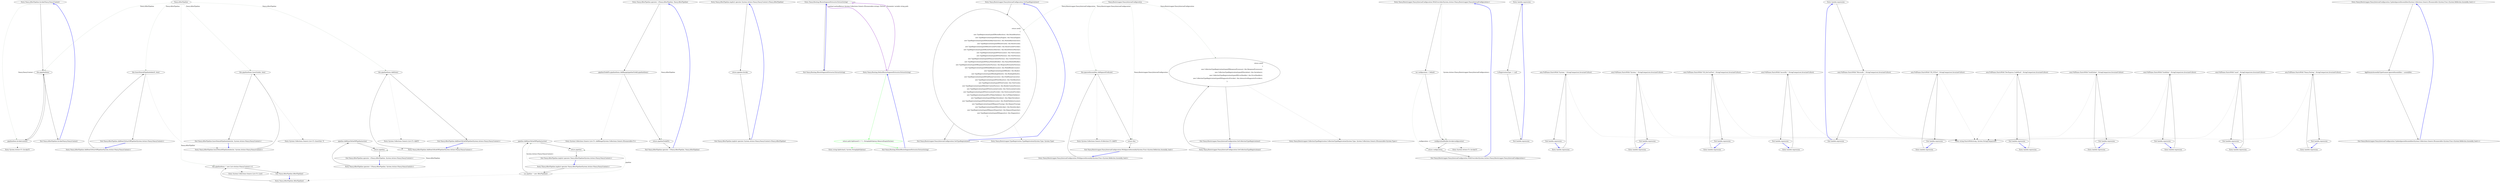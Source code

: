 digraph  {
m0_22 [label="Entry Nancy.AfterPipeline.Invoke(Nancy.NancyContext)", span="65-65", cluster="Nancy.AfterPipeline.Invoke(Nancy.NancyContext)", file="DefaultRoutePatternMatcher.cs"];
m0_23 [label="this.pipelineItems", span="67-67", cluster="Nancy.AfterPipeline.Invoke(Nancy.NancyContext)", file="DefaultRoutePatternMatcher.cs"];
m0_24 [label="pipelineItem.Invoke(context)", span="69-69", cluster="Nancy.AfterPipeline.Invoke(Nancy.NancyContext)", file="DefaultRoutePatternMatcher.cs"];
m0_25 [label="Exit Nancy.AfterPipeline.Invoke(Nancy.NancyContext)", span="65-65", cluster="Nancy.AfterPipeline.Invoke(Nancy.NancyContext)", file="DefaultRoutePatternMatcher.cs"];
m0_3 [label="Entry System.Collections.Generic.List<T>.List()", span="0-0", cluster="System.Collections.Generic.List<T>.List()", file="DefaultRoutePatternMatcher.cs"];
m0_33 [label="Entry System.Collections.Generic.List<T>.Add(T)", span="0-0", cluster="System.Collections.Generic.List<T>.Add(T)", file="DefaultRoutePatternMatcher.cs"];
m0_30 [label="Entry Nancy.AfterPipeline.InsertItemAtPipelineIndex(int, System.Action<Nancy.NancyContext>)", span="96-96", cluster="Nancy.AfterPipeline.InsertItemAtPipelineIndex(int, System.Action<Nancy.NancyContext>)", file="DefaultRoutePatternMatcher.cs"];
m0_34 [label="this.pipelineItems.Insert(index, item)", span="98-98", cluster="Nancy.AfterPipeline.InsertItemAtPipelineIndex(int, System.Action<Nancy.NancyContext>)", file="DefaultRoutePatternMatcher.cs"];
m0_35 [label="Exit Nancy.AfterPipeline.InsertItemAtPipelineIndex(int, System.Action<Nancy.NancyContext>)", span="96-96", cluster="Nancy.AfterPipeline.InsertItemAtPipelineIndex(int, System.Action<Nancy.NancyContext>)", file="DefaultRoutePatternMatcher.cs"];
m0_36 [label="Entry System.Collections.Generic.List<T>.Insert(int, T)", span="0-0", cluster="System.Collections.Generic.List<T>.Insert(int, T)", file="DefaultRoutePatternMatcher.cs"];
m0_17 [label="Entry Nancy.AfterPipeline.operator +(Nancy.AfterPipeline, Nancy.AfterPipeline)", span="59-59", cluster="Nancy.AfterPipeline.operator +(Nancy.AfterPipeline, Nancy.AfterPipeline)", file="DefaultRoutePatternMatcher.cs"];
m0_18 [label="pipelineToAddTo.pipelineItems.AddRange(pipelineToAdd.pipelineItems)", span="61-61", cluster="Nancy.AfterPipeline.operator +(Nancy.AfterPipeline, Nancy.AfterPipeline)", file="DefaultRoutePatternMatcher.cs"];
m0_19 [label="return pipelineToAddTo;", span="62-62", cluster="Nancy.AfterPipeline.operator +(Nancy.AfterPipeline, Nancy.AfterPipeline)", file="DefaultRoutePatternMatcher.cs"];
m0_20 [label="Exit Nancy.AfterPipeline.operator +(Nancy.AfterPipeline, Nancy.AfterPipeline)", span="59-59", cluster="Nancy.AfterPipeline.operator +(Nancy.AfterPipeline, Nancy.AfterPipeline)", file="DefaultRoutePatternMatcher.cs"];
m0_12 [label="Entry Nancy.AfterPipeline.AddItemToEndOfPipeline(System.Action<Nancy.NancyContext>)", span="86-86", cluster="Nancy.AfterPipeline.AddItemToEndOfPipeline(System.Action<Nancy.NancyContext>)", file="DefaultRoutePatternMatcher.cs"];
m0_31 [label="this.pipelineItems.Add(item)", span="88-88", cluster="Nancy.AfterPipeline.AddItemToEndOfPipeline(System.Action<Nancy.NancyContext>)", file="DefaultRoutePatternMatcher.cs"];
m0_32 [label="Exit Nancy.AfterPipeline.AddItemToEndOfPipeline(System.Action<Nancy.NancyContext>)", span="86-86", cluster="Nancy.AfterPipeline.AddItemToEndOfPipeline(System.Action<Nancy.NancyContext>)", file="DefaultRoutePatternMatcher.cs"];
m0_13 [label="Entry Nancy.AfterPipeline.operator +(Nancy.AfterPipeline, System.Action<Nancy.NancyContext>)", span="53-53", cluster="Nancy.AfterPipeline.operator +(Nancy.AfterPipeline, System.Action<Nancy.NancyContext>)", file="DefaultRoutePatternMatcher.cs"];
m0_14 [label="pipeline.AddItemToEndOfPipeline(action)", span="55-55", cluster="Nancy.AfterPipeline.operator +(Nancy.AfterPipeline, System.Action<Nancy.NancyContext>)", file="DefaultRoutePatternMatcher.cs"];
m0_15 [label="return pipeline;", span="56-56", cluster="Nancy.AfterPipeline.operator +(Nancy.AfterPipeline, System.Action<Nancy.NancyContext>)", file="DefaultRoutePatternMatcher.cs"];
m0_16 [label="Exit Nancy.AfterPipeline.operator +(Nancy.AfterPipeline, System.Action<Nancy.NancyContext>)", span="53-53", cluster="Nancy.AfterPipeline.operator +(Nancy.AfterPipeline, System.Action<Nancy.NancyContext>)", file="DefaultRoutePatternMatcher.cs"];
m0_4 [label="Entry Nancy.AfterPipeline.implicit operator System.Action<Nancy.NancyContext>(Nancy.AfterPipeline)", span="41-41", cluster="Nancy.AfterPipeline.implicit operator System.Action<Nancy.NancyContext>(Nancy.AfterPipeline)", file="DefaultRoutePatternMatcher.cs"];
m0_5 [label="return pipeline.Invoke;", span="43-43", cluster="Nancy.AfterPipeline.implicit operator System.Action<Nancy.NancyContext>(Nancy.AfterPipeline)", file="DefaultRoutePatternMatcher.cs"];
m0_6 [label="Exit Nancy.AfterPipeline.implicit operator System.Action<Nancy.NancyContext>(Nancy.AfterPipeline)", span="41-41", cluster="Nancy.AfterPipeline.implicit operator System.Action<Nancy.NancyContext>(Nancy.AfterPipeline)", file="DefaultRoutePatternMatcher.cs"];
m0_26 [label="Entry System.Action<T>.Invoke(T)", span="0-0", cluster="System.Action<T>.Invoke(T)", file="DefaultRoutePatternMatcher.cs"];
m0_27 [label="Entry Nancy.AfterPipeline.AddItemToStartOfPipeline(System.Action<Nancy.NancyContext>)", span="77-77", cluster="Nancy.AfterPipeline.AddItemToStartOfPipeline(System.Action<Nancy.NancyContext>)", file="DefaultRoutePatternMatcher.cs"];
m0_28 [label="this.InsertItemAtPipelineIndex(0, item)", span="79-79", cluster="Nancy.AfterPipeline.AddItemToStartOfPipeline(System.Action<Nancy.NancyContext>)", file="DefaultRoutePatternMatcher.cs"];
m0_29 [label="Exit Nancy.AfterPipeline.AddItemToStartOfPipeline(System.Action<Nancy.NancyContext>)", span="77-77", cluster="Nancy.AfterPipeline.AddItemToStartOfPipeline(System.Action<Nancy.NancyContext>)", file="DefaultRoutePatternMatcher.cs"];
m0_0 [label="Entry Nancy.AfterPipeline.AfterPipeline()", span="25-25", cluster="Nancy.AfterPipeline.AfterPipeline()", file="DefaultRoutePatternMatcher.cs"];
m0_1 [label="this.pipelineItems = new List<Action<NancyContext>>()", span="27-27", cluster="Nancy.AfterPipeline.AfterPipeline()", file="DefaultRoutePatternMatcher.cs"];
m0_2 [label="Exit Nancy.AfterPipeline.AfterPipeline()", span="25-25", cluster="Nancy.AfterPipeline.AfterPipeline()", file="DefaultRoutePatternMatcher.cs"];
m0_7 [label="Entry Nancy.AfterPipeline.implicit operator Nancy.AfterPipeline(System.Action<Nancy.NancyContext>)", span="46-46", cluster="Nancy.AfterPipeline.implicit operator Nancy.AfterPipeline(System.Action<Nancy.NancyContext>)", file="DefaultRoutePatternMatcher.cs"];
m0_8 [label="var pipeline = new AfterPipeline()", span="48-48", cluster="Nancy.AfterPipeline.implicit operator Nancy.AfterPipeline(System.Action<Nancy.NancyContext>)", file="DefaultRoutePatternMatcher.cs"];
m0_9 [label="pipeline.AddItemToEndOfPipeline(action)", span="49-49", cluster="Nancy.AfterPipeline.implicit operator Nancy.AfterPipeline(System.Action<Nancy.NancyContext>)", file="DefaultRoutePatternMatcher.cs"];
m0_10 [label="return pipeline;", span="50-50", cluster="Nancy.AfterPipeline.implicit operator Nancy.AfterPipeline(System.Action<Nancy.NancyContext>)", file="DefaultRoutePatternMatcher.cs"];
m0_11 [label="Exit Nancy.AfterPipeline.implicit operator Nancy.AfterPipeline(System.Action<Nancy.NancyContext>)", span="46-46", cluster="Nancy.AfterPipeline.implicit operator Nancy.AfterPipeline(System.Action<Nancy.NancyContext>)", file="DefaultRoutePatternMatcher.cs"];
m0_21 [label="Entry System.Collections.Generic.List<T>.AddRange(System.Collections.Generic.IEnumerable<T>)", span="0-0", cluster="System.Collections.Generic.List<T>.AddRange(System.Collections.Generic.IEnumerable<T>)", file="DefaultRoutePatternMatcher.cs"];
m0_37 [label="Nancy.AfterPipeline", span="", file="DefaultRoutePatternMatcher.cs"];
m2_0 [label="Entry Nancy.Routing.IRouteSegmentExtractor.Extract(string)", span="15-15", cluster="Nancy.Routing.IRouteSegmentExtractor.Extract(string)", file="IRouteSegmentExtractor.cs"];
m2_1 [label="Exit Nancy.Routing.IRouteSegmentExtractor.Extract(string)", span="15-15", cluster="Nancy.Routing.IRouteSegmentExtractor.Extract(string)", file="IRouteSegmentExtractor.cs"];
m2_2 [label="Entry Nancy.Routing.DefaultRouteSegmentExtractor.Extract(string)", span="28-28", cluster="Nancy.Routing.DefaultRouteSegmentExtractor.Extract(string)", file="IRouteSegmentExtractor.cs"];
m2_3 [label="return path.Split(new[] { '/' }, StringSplitOptions.RemoveEmptyEntries);", span="30-30", cluster="Nancy.Routing.DefaultRouteSegmentExtractor.Extract(string)", color=green, community=0, file="IRouteSegmentExtractor.cs"];
m2_4 [label="Exit Nancy.Routing.DefaultRouteSegmentExtractor.Extract(string)", span="28-28", cluster="Nancy.Routing.DefaultRouteSegmentExtractor.Extract(string)", file="IRouteSegmentExtractor.cs"];
m2_5 [label="Entry string.Split(char[], System.StringSplitOptions)", span="0-0", cluster="string.Split(char[], System.StringSplitOptions)", file="IRouteSegmentExtractor.cs"];
m3_46 [label="Entry Nancy.Bootstrapper.NancyInternalConfiguration.GetTypeRegistations()", span="214-214", cluster="Nancy.Bootstrapper.NancyInternalConfiguration.GetTypeRegistations()", file="NancyInternalConfiguration.cs"];
m3_47 [label="return new[]\r\n            {\r\n                new TypeRegistration(typeof(IRouteResolver), this.RouteResolver),\r\n                new TypeRegistration(typeof(INancyEngine), this.NancyEngine),\r\n                new TypeRegistration(typeof(IModuleKeyGenerator), this.ModuleKeyGenerator),\r\n                new TypeRegistration(typeof(IRouteCache), this.RouteCache),\r\n                new TypeRegistration(typeof(IRouteCacheProvider), this.RouteCacheProvider),\r\n                new TypeRegistration(typeof(IRoutePatternMatcher), this.RoutePatternMatcher),\r\n                new TypeRegistration(typeof(IViewLocator), this.ViewLocator),\r\n                new TypeRegistration(typeof(IViewFactory), this.ViewFactory),\r\n                new TypeRegistration(typeof(INancyContextFactory), this.ContextFactory),\r\n                new TypeRegistration(typeof(INancyModuleBuilder), this.NancyModuleBuilder),\r\n                new TypeRegistration(typeof(IResponseFormatterFactory), this.ResponseFormatterFactory),\r\n                new TypeRegistration(typeof(IModelBinderLocator), this.ModelBinderLocator), \r\n                new TypeRegistration(typeof(IBinder), this.Binder), \r\n                new TypeRegistration(typeof(BindingDefaults), this.BindingDefaults), \r\n                new TypeRegistration(typeof(IFieldNameConverter), this.FieldNameConverter), \r\n                new TypeRegistration(typeof(IViewResolver), this.ViewResolver),\r\n                new TypeRegistration(typeof(IViewCache), this.ViewCache),\r\n                new TypeRegistration(typeof(IRenderContextFactory), this.RenderContextFactory),\r\n                new TypeRegistration(typeof(IViewLocationCache), this.ViewLocationCache),\r\n                new TypeRegistration(typeof(IViewLocationProvider), this.ViewLocationProvider),\r\n                new TypeRegistration(typeof(ICsrfTokenValidator), this.CsrfTokenValidator), \r\n                new TypeRegistration(typeof(IObjectSerializer), this.ObjectSerializer), \r\n                new TypeRegistration(typeof(IModelValidatorLocator), this.ModelValidatorLocator),\r\n                new TypeRegistration(typeof(IRequestTracing), this.RequestTracing),\r\n                new TypeRegistration(typeof(IRouteInvoker), this.RouteInvoker),\r\n                new TypeRegistration(typeof(IRequestDispatcher), this.RequestDispatcher),\r\n                new TypeRegistration(typeof(IDiagnostics), this.Diagnostics), \r\n            };", span="216-245", cluster="Nancy.Bootstrapper.NancyInternalConfiguration.GetTypeRegistations()", file="NancyInternalConfiguration.cs"];
m3_48 [label="Exit Nancy.Bootstrapper.NancyInternalConfiguration.GetTypeRegistations()", span="214-214", cluster="Nancy.Bootstrapper.NancyInternalConfiguration.GetTypeRegistations()", file="NancyInternalConfiguration.cs"];
m3_58 [label="Entry System.Collections.Generic.ICollection<T>.Add(T)", span="0-0", cluster="System.Collections.Generic.ICollection<T>.Add(T)", file="NancyInternalConfiguration.cs"];
m3_54 [label="Entry Nancy.Bootstrapper.NancyInternalConfiguration.WithIgnoredAssembly(System.Func<System.Reflection.Assembly, bool>)", span="268-268", cluster="Nancy.Bootstrapper.NancyInternalConfiguration.WithIgnoredAssembly(System.Func<System.Reflection.Assembly, bool>)", file="NancyInternalConfiguration.cs"];
m3_55 [label="this.ignoredAssemblies.Add(ignorePredicate)", span="270-270", cluster="Nancy.Bootstrapper.NancyInternalConfiguration.WithIgnoredAssembly(System.Func<System.Reflection.Assembly, bool>)", file="NancyInternalConfiguration.cs"];
m3_56 [label="return this;", span="272-272", cluster="Nancy.Bootstrapper.NancyInternalConfiguration.WithIgnoredAssembly(System.Func<System.Reflection.Assembly, bool>)", file="NancyInternalConfiguration.cs"];
m3_57 [label="Exit Nancy.Bootstrapper.NancyInternalConfiguration.WithIgnoredAssembly(System.Func<System.Reflection.Assembly, bool>)", span="268-268", cluster="Nancy.Bootstrapper.NancyInternalConfiguration.WithIgnoredAssembly(System.Func<System.Reflection.Assembly, bool>)", file="NancyInternalConfiguration.cs"];
m3_49 [label="Entry Nancy.Bootstrapper.TypeRegistration.TypeRegistration(System.Type, System.Type)", span="14-14", cluster="Nancy.Bootstrapper.TypeRegistration.TypeRegistration(System.Type, System.Type)", file="NancyInternalConfiguration.cs"];
m3_50 [label="Entry Nancy.Bootstrapper.NancyInternalConfiguration.GetCollectionTypeRegistrations()", span="252-252", cluster="Nancy.Bootstrapper.NancyInternalConfiguration.GetCollectionTypeRegistrations()", file="NancyInternalConfiguration.cs"];
m3_51 [label="return new[]\r\n            {\r\n                new CollectionTypeRegistration(typeof(IResponseProcessor), this.ResponseProcessors), \r\n                new CollectionTypeRegistration(typeof(ISerializer), this.Serializers), \r\n                new CollectionTypeRegistration(typeof(IErrorHandler), this.ErrorHandlers), \r\n                new CollectionTypeRegistration(typeof(IDiagnosticsProvider), this.InteractiveDiagnosticProviders), \r\n            };", span="254-260", cluster="Nancy.Bootstrapper.NancyInternalConfiguration.GetCollectionTypeRegistrations()", file="NancyInternalConfiguration.cs"];
m3_52 [label="Exit Nancy.Bootstrapper.NancyInternalConfiguration.GetCollectionTypeRegistrations()", span="252-252", cluster="Nancy.Bootstrapper.NancyInternalConfiguration.GetCollectionTypeRegistrations()", file="NancyInternalConfiguration.cs"];
m3_40 [label="Entry Nancy.Bootstrapper.NancyInternalConfiguration.WithOverrides(System.Action<Nancy.Bootstrapper.NancyInternalConfiguration>)", span="201-201", cluster="Nancy.Bootstrapper.NancyInternalConfiguration.WithOverrides(System.Action<Nancy.Bootstrapper.NancyInternalConfiguration>)", file="NancyInternalConfiguration.cs"];
m3_41 [label="var configuration = Default", span="203-203", cluster="Nancy.Bootstrapper.NancyInternalConfiguration.WithOverrides(System.Action<Nancy.Bootstrapper.NancyInternalConfiguration>)", file="NancyInternalConfiguration.cs"];
m3_42 [label="configurationBuilder.Invoke(configuration)", span="205-205", cluster="Nancy.Bootstrapper.NancyInternalConfiguration.WithOverrides(System.Action<Nancy.Bootstrapper.NancyInternalConfiguration>)", file="NancyInternalConfiguration.cs"];
m3_43 [label="return configuration;", span="207-207", cluster="Nancy.Bootstrapper.NancyInternalConfiguration.WithOverrides(System.Action<Nancy.Bootstrapper.NancyInternalConfiguration>)", file="NancyInternalConfiguration.cs"];
m3_44 [label="Exit Nancy.Bootstrapper.NancyInternalConfiguration.WithOverrides(System.Action<Nancy.Bootstrapper.NancyInternalConfiguration>)", span="201-201", cluster="Nancy.Bootstrapper.NancyInternalConfiguration.WithOverrides(System.Action<Nancy.Bootstrapper.NancyInternalConfiguration>)", file="NancyInternalConfiguration.cs"];
m3_53 [label="Entry Nancy.Bootstrapper.CollectionTypeRegistration.CollectionTypeRegistration(System.Type, System.Collections.Generic.IEnumerable<System.Type>)", span="19-19", cluster="Nancy.Bootstrapper.CollectionTypeRegistration.CollectionTypeRegistration(System.Type, System.Collections.Generic.IEnumerable<System.Type>)", file="NancyInternalConfiguration.cs"];
m3_45 [label="Entry System.Action<T>.Invoke(T)", span="0-0", cluster="System.Action<T>.Invoke(T)", file="NancyInternalConfiguration.cs"];
m3_37 [label="Entry lambda expression", span="187-187", cluster="lambda expression", file="NancyInternalConfiguration.cs"];
m3_0 [label="Entry lambda expression", span="35-35", cluster="lambda expression", file="NancyInternalConfiguration.cs"];
m3_1 [label="asm.FullName.StartsWith(''Microsoft.'', StringComparison.InvariantCulture)", span="35-35", cluster="lambda expression", file="NancyInternalConfiguration.cs"];
m3_2 [label="Exit lambda expression", span="35-35", cluster="lambda expression", file="NancyInternalConfiguration.cs"];
m3_4 [label="Entry lambda expression", span="36-36", cluster="lambda expression", file="NancyInternalConfiguration.cs"];
m3_5 [label="asm.FullName.StartsWith(''System.'', StringComparison.InvariantCulture)", span="36-36", cluster="lambda expression", file="NancyInternalConfiguration.cs"];
m3_6 [label="Exit lambda expression", span="36-36", cluster="lambda expression", file="NancyInternalConfiguration.cs"];
m3_7 [label="Entry lambda expression", span="37-37", cluster="lambda expression", file="NancyInternalConfiguration.cs"];
m3_8 [label="asm.FullName.StartsWith(''System,'', StringComparison.InvariantCulture)", span="37-37", cluster="lambda expression", file="NancyInternalConfiguration.cs"];
m3_9 [label="Exit lambda expression", span="37-37", cluster="lambda expression", file="NancyInternalConfiguration.cs"];
m3_10 [label="Entry lambda expression", span="38-38", cluster="lambda expression", file="NancyInternalConfiguration.cs"];
m3_11 [label="asm.FullName.StartsWith(''CR_ExtUnitTest'', StringComparison.InvariantCulture)", span="38-38", cluster="lambda expression", file="NancyInternalConfiguration.cs"];
m3_12 [label="Exit lambda expression", span="38-38", cluster="lambda expression", file="NancyInternalConfiguration.cs"];
m3_13 [label="Entry lambda expression", span="39-39", cluster="lambda expression", file="NancyInternalConfiguration.cs"];
m3_14 [label="asm.FullName.StartsWith(''mscorlib,'', StringComparison.InvariantCulture)", span="39-39", cluster="lambda expression", file="NancyInternalConfiguration.cs"];
m3_15 [label="Exit lambda expression", span="39-39", cluster="lambda expression", file="NancyInternalConfiguration.cs"];
m3_16 [label="Entry lambda expression", span="40-40", cluster="lambda expression", file="NancyInternalConfiguration.cs"];
m3_17 [label="asm.FullName.StartsWith(''CR_VSTest'', StringComparison.InvariantCulture)", span="40-40", cluster="lambda expression", file="NancyInternalConfiguration.cs"];
m3_18 [label="Exit lambda expression", span="40-40", cluster="lambda expression", file="NancyInternalConfiguration.cs"];
m3_19 [label="Entry lambda expression", span="41-41", cluster="lambda expression", file="NancyInternalConfiguration.cs"];
m3_20 [label="asm.FullName.StartsWith(''DevExpress.CodeRush'', StringComparison.InvariantCulture)", span="41-41", cluster="lambda expression", file="NancyInternalConfiguration.cs"];
m3_21 [label="Exit lambda expression", span="41-41", cluster="lambda expression", file="NancyInternalConfiguration.cs"];
m3_22 [label="Entry lambda expression", span="42-42", cluster="lambda expression", file="NancyInternalConfiguration.cs"];
m3_23 [label="asm.FullName.StartsWith(''IronPython'', StringComparison.InvariantCulture)", span="42-42", cluster="lambda expression", file="NancyInternalConfiguration.cs"];
m3_24 [label="Exit lambda expression", span="42-42", cluster="lambda expression", file="NancyInternalConfiguration.cs"];
m3_25 [label="Entry lambda expression", span="43-43", cluster="lambda expression", file="NancyInternalConfiguration.cs"];
m3_26 [label="asm.FullName.StartsWith(''IronRuby'', StringComparison.InvariantCulture)", span="43-43", cluster="lambda expression", file="NancyInternalConfiguration.cs"];
m3_27 [label="Exit lambda expression", span="43-43", cluster="lambda expression", file="NancyInternalConfiguration.cs"];
m3_28 [label="Entry lambda expression", span="44-44", cluster="lambda expression", file="NancyInternalConfiguration.cs"];
m3_29 [label="asm.FullName.StartsWith(''xunit'', StringComparison.InvariantCulture)", span="44-44", cluster="lambda expression", file="NancyInternalConfiguration.cs"];
m3_30 [label="Exit lambda expression", span="44-44", cluster="lambda expression", file="NancyInternalConfiguration.cs"];
m3_31 [label="Entry lambda expression", span="45-45", cluster="lambda expression", file="NancyInternalConfiguration.cs"];
m3_32 [label="asm.FullName.StartsWith(''Nancy.Testing'', StringComparison.InvariantCulture)", span="45-45", cluster="lambda expression", file="NancyInternalConfiguration.cs"];
m3_33 [label="Exit lambda expression", span="45-45", cluster="lambda expression", file="NancyInternalConfiguration.cs"];
m3_38 [label="tr.RegistrationType == null", span="187-187", cluster="lambda expression", file="NancyInternalConfiguration.cs"];
m3_39 [label="Exit lambda expression", span="187-187", cluster="lambda expression", file="NancyInternalConfiguration.cs"];
m3_34 [label="Entry Nancy.Bootstrapper.NancyInternalConfiguration.UpdateIgnoredAssemblies(System.Collections.Generic.IEnumerable<System.Func<System.Reflection.Assembly, bool>>)", span="173-173", cluster="Nancy.Bootstrapper.NancyInternalConfiguration.UpdateIgnoredAssemblies(System.Collections.Generic.IEnumerable<System.Func<System.Reflection.Assembly, bool>>)", file="NancyInternalConfiguration.cs"];
m3_35 [label="AppDomainAssemblyTypeScanner.IgnoredAssemblies = assemblies", span="175-175", cluster="Nancy.Bootstrapper.NancyInternalConfiguration.UpdateIgnoredAssemblies(System.Collections.Generic.IEnumerable<System.Func<System.Reflection.Assembly, bool>>)", file="NancyInternalConfiguration.cs"];
m3_36 [label="Exit Nancy.Bootstrapper.NancyInternalConfiguration.UpdateIgnoredAssemblies(System.Collections.Generic.IEnumerable<System.Func<System.Reflection.Assembly, bool>>)", span="173-173", cluster="Nancy.Bootstrapper.NancyInternalConfiguration.UpdateIgnoredAssemblies(System.Collections.Generic.IEnumerable<System.Func<System.Reflection.Assembly, bool>>)", file="NancyInternalConfiguration.cs"];
m3_3 [label="Entry string.StartsWith(string, System.StringComparison)", span="0-0", cluster="string.StartsWith(string, System.StringComparison)", file="NancyInternalConfiguration.cs"];
m3_59 [label="Nancy.Bootstrapper.NancyInternalConfiguration", span="", file="NancyInternalConfiguration.cs"];
m0_22 -> m0_23  [key=0, style=solid];
m0_22 -> m0_24  [key=1, style=dashed, color=darkseagreen4, label="Nancy.NancyContext"];
m0_23 -> m0_24  [key=0, style=solid];
m0_23 -> m0_25  [key=0, style=solid];
m0_24 -> m0_23  [key=0, style=solid];
m0_24 -> m0_26  [key=2, style=dotted];
m0_25 -> m0_22  [key=0, style=bold, color=blue];
m0_30 -> m0_34  [key=0, style=solid];
m0_34 -> m0_35  [key=0, style=solid];
m0_34 -> m0_36  [key=2, style=dotted];
m0_35 -> m0_30  [key=0, style=bold, color=blue];
m0_17 -> m0_18  [key=0, style=solid];
m0_17 -> m0_19  [key=1, style=dashed, color=darkseagreen4, label="Nancy.AfterPipeline"];
m0_18 -> m0_19  [key=0, style=solid];
m0_18 -> m0_21  [key=2, style=dotted];
m0_19 -> m0_20  [key=0, style=solid];
m0_20 -> m0_17  [key=0, style=bold, color=blue];
m0_12 -> m0_31  [key=0, style=solid];
m0_31 -> m0_32  [key=0, style=solid];
m0_31 -> m0_33  [key=2, style=dotted];
m0_32 -> m0_12  [key=0, style=bold, color=blue];
m0_13 -> m0_14  [key=0, style=solid];
m0_13 -> m0_15  [key=1, style=dashed, color=darkseagreen4, label="Nancy.AfterPipeline"];
m0_14 -> m0_15  [key=0, style=solid];
m0_14 -> m0_12  [key=2, style=dotted];
m0_15 -> m0_16  [key=0, style=solid];
m0_16 -> m0_13  [key=0, style=bold, color=blue];
m0_4 -> m0_5  [key=0, style=solid];
m0_5 -> m0_6  [key=0, style=solid];
m0_6 -> m0_4  [key=0, style=bold, color=blue];
m0_27 -> m0_28  [key=0, style=solid];
m0_28 -> m0_29  [key=0, style=solid];
m0_28 -> m0_30  [key=2, style=dotted];
m0_29 -> m0_27  [key=0, style=bold, color=blue];
m0_0 -> m0_1  [key=0, style=solid];
m0_1 -> m0_2  [key=0, style=solid];
m0_1 -> m0_3  [key=2, style=dotted];
m0_2 -> m0_0  [key=0, style=bold, color=blue];
m0_7 -> m0_8  [key=0, style=solid];
m0_7 -> m0_9  [key=1, style=dashed, color=darkseagreen4, label="System.Action<Nancy.NancyContext>"];
m0_8 -> m0_9  [key=0, style=solid];
m0_8 -> m0_0  [key=2, style=dotted];
m0_8 -> m0_10  [key=1, style=dashed, color=darkseagreen4, label=pipeline];
m0_9 -> m0_10  [key=0, style=solid];
m0_9 -> m0_12  [key=2, style=dotted];
m0_10 -> m0_11  [key=0, style=solid];
m0_11 -> m0_7  [key=0, style=bold, color=blue];
m0_37 -> m0_1  [key=1, style=dashed, color=darkseagreen4, label="Nancy.AfterPipeline"];
m0_37 -> m0_23  [key=1, style=dashed, color=darkseagreen4, label="Nancy.AfterPipeline"];
m0_37 -> m0_28  [key=1, style=dashed, color=darkseagreen4, label="Nancy.AfterPipeline"];
m0_37 -> m0_31  [key=1, style=dashed, color=darkseagreen4, label="Nancy.AfterPipeline"];
m0_37 -> m0_34  [key=1, style=dashed, color=darkseagreen4, label="Nancy.AfterPipeline"];
m2_0 -> m2_2  [key=3, color=darkorchid, style=bold, label="method methodReturn System.Collections.Generic.IEnumerable<string> Extract"];
m2_0 -> m2_1  [key=0, style=solid];
m2_1 -> m2_0  [key=0, style=bold, color=blue];
m2_2 -> m2_3  [key=0, style=solid, color=green];
m2_2 -> m2_0  [key=3, color=darkorchid, style=bold, label="Parameter variable string path"];
m2_3 -> m2_4  [key=0, style=solid, color=green];
m2_3 -> m2_5  [key=2, style=dotted, color=green];
m2_4 -> m2_2  [key=0, style=bold, color=blue];
m3_46 -> m3_47  [key=0, style=solid];
m3_47 -> m3_48  [key=0, style=solid];
m3_47 -> m3_49  [key=2, style=dotted];
m3_48 -> m3_46  [key=0, style=bold, color=blue];
m3_54 -> m3_55  [key=0, style=solid];
m3_55 -> m3_56  [key=0, style=solid];
m3_55 -> m3_58  [key=2, style=dotted];
m3_56 -> m3_57  [key=0, style=solid];
m3_57 -> m3_54  [key=0, style=bold, color=blue];
m3_50 -> m3_51  [key=0, style=solid];
m3_51 -> m3_52  [key=0, style=solid];
m3_51 -> m3_53  [key=2, style=dotted];
m3_52 -> m3_50  [key=0, style=bold, color=blue];
m3_40 -> m3_41  [key=0, style=solid];
m3_40 -> m3_42  [key=1, style=dashed, color=darkseagreen4, label="System.Action<Nancy.Bootstrapper.NancyInternalConfiguration>"];
m3_41 -> m3_42  [key=0, style=solid];
m3_41 -> m3_43  [key=1, style=dashed, color=darkseagreen4, label=configuration];
m3_42 -> m3_43  [key=0, style=solid];
m3_42 -> m3_45  [key=2, style=dotted];
m3_43 -> m3_44  [key=0, style=solid];
m3_44 -> m3_40  [key=0, style=bold, color=blue];
m3_37 -> m3_38  [key=0, style=solid];
m3_0 -> m3_1  [key=0, style=solid];
m3_1 -> m3_2  [key=0, style=solid];
m3_1 -> m3_3  [key=2, style=dotted];
m3_2 -> m3_0  [key=0, style=bold, color=blue];
m3_4 -> m3_5  [key=0, style=solid];
m3_5 -> m3_6  [key=0, style=solid];
m3_5 -> m3_3  [key=2, style=dotted];
m3_6 -> m3_4  [key=0, style=bold, color=blue];
m3_7 -> m3_8  [key=0, style=solid];
m3_8 -> m3_9  [key=0, style=solid];
m3_8 -> m3_3  [key=2, style=dotted];
m3_9 -> m3_7  [key=0, style=bold, color=blue];
m3_10 -> m3_11  [key=0, style=solid];
m3_11 -> m3_12  [key=0, style=solid];
m3_11 -> m3_3  [key=2, style=dotted];
m3_12 -> m3_10  [key=0, style=bold, color=blue];
m3_13 -> m3_14  [key=0, style=solid];
m3_14 -> m3_15  [key=0, style=solid];
m3_14 -> m3_3  [key=2, style=dotted];
m3_15 -> m3_13  [key=0, style=bold, color=blue];
m3_16 -> m3_17  [key=0, style=solid];
m3_17 -> m3_18  [key=0, style=solid];
m3_17 -> m3_3  [key=2, style=dotted];
m3_18 -> m3_16  [key=0, style=bold, color=blue];
m3_19 -> m3_20  [key=0, style=solid];
m3_20 -> m3_21  [key=0, style=solid];
m3_20 -> m3_3  [key=2, style=dotted];
m3_21 -> m3_19  [key=0, style=bold, color=blue];
m3_22 -> m3_23  [key=0, style=solid];
m3_23 -> m3_24  [key=0, style=solid];
m3_23 -> m3_3  [key=2, style=dotted];
m3_24 -> m3_22  [key=0, style=bold, color=blue];
m3_25 -> m3_26  [key=0, style=solid];
m3_26 -> m3_27  [key=0, style=solid];
m3_26 -> m3_3  [key=2, style=dotted];
m3_27 -> m3_25  [key=0, style=bold, color=blue];
m3_28 -> m3_29  [key=0, style=solid];
m3_29 -> m3_30  [key=0, style=solid];
m3_29 -> m3_3  [key=2, style=dotted];
m3_30 -> m3_28  [key=0, style=bold, color=blue];
m3_31 -> m3_32  [key=0, style=solid];
m3_32 -> m3_33  [key=0, style=solid];
m3_32 -> m3_3  [key=2, style=dotted];
m3_33 -> m3_31  [key=0, style=bold, color=blue];
m3_38 -> m3_39  [key=0, style=solid];
m3_39 -> m3_37  [key=0, style=bold, color=blue];
m3_34 -> m3_35  [key=0, style=solid];
m3_35 -> m3_36  [key=0, style=solid];
m3_36 -> m3_34  [key=0, style=bold, color=blue];
m3_59 -> m3_47  [key=1, style=dashed, color=darkseagreen4, label="Nancy.Bootstrapper.NancyInternalConfiguration"];
m3_59 -> m3_51  [key=1, style=dashed, color=darkseagreen4, label="Nancy.Bootstrapper.NancyInternalConfiguration"];
m3_59 -> m3_55  [key=1, style=dashed, color=darkseagreen4, label="Nancy.Bootstrapper.NancyInternalConfiguration"];
m3_59 -> m3_56  [key=1, style=dashed, color=darkseagreen4, label="Nancy.Bootstrapper.NancyInternalConfiguration"];
}
